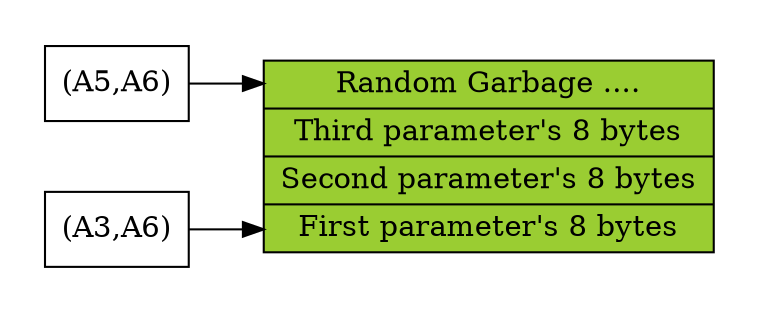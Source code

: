 digraph structs {
    rankdir=LR
    //label="EX With Lots Of Files";
    pad="0.3";
    //bgcolor=grey77;
    node [shape=record fillcolor=yellowgreen style=filled];

    structNameTable [label="<A5A6> Random Garbage .... | Third parameter's 8 bytes | Second parameter's 8 bytes | <A3A6> First parameter's 8 bytes"];

    node [shape=record fillcolor=white style=filled];
    "(A5,A6)" -> structNameTable:A5A6;
    "(A3,A6)" -> structNameTable:A3A6;

    edge [style="dashed" dir=back];

    //"Highest address" -> structNameTable:A5A6;
    //"Lowest address" -> structNameTable:A3A6;
}
